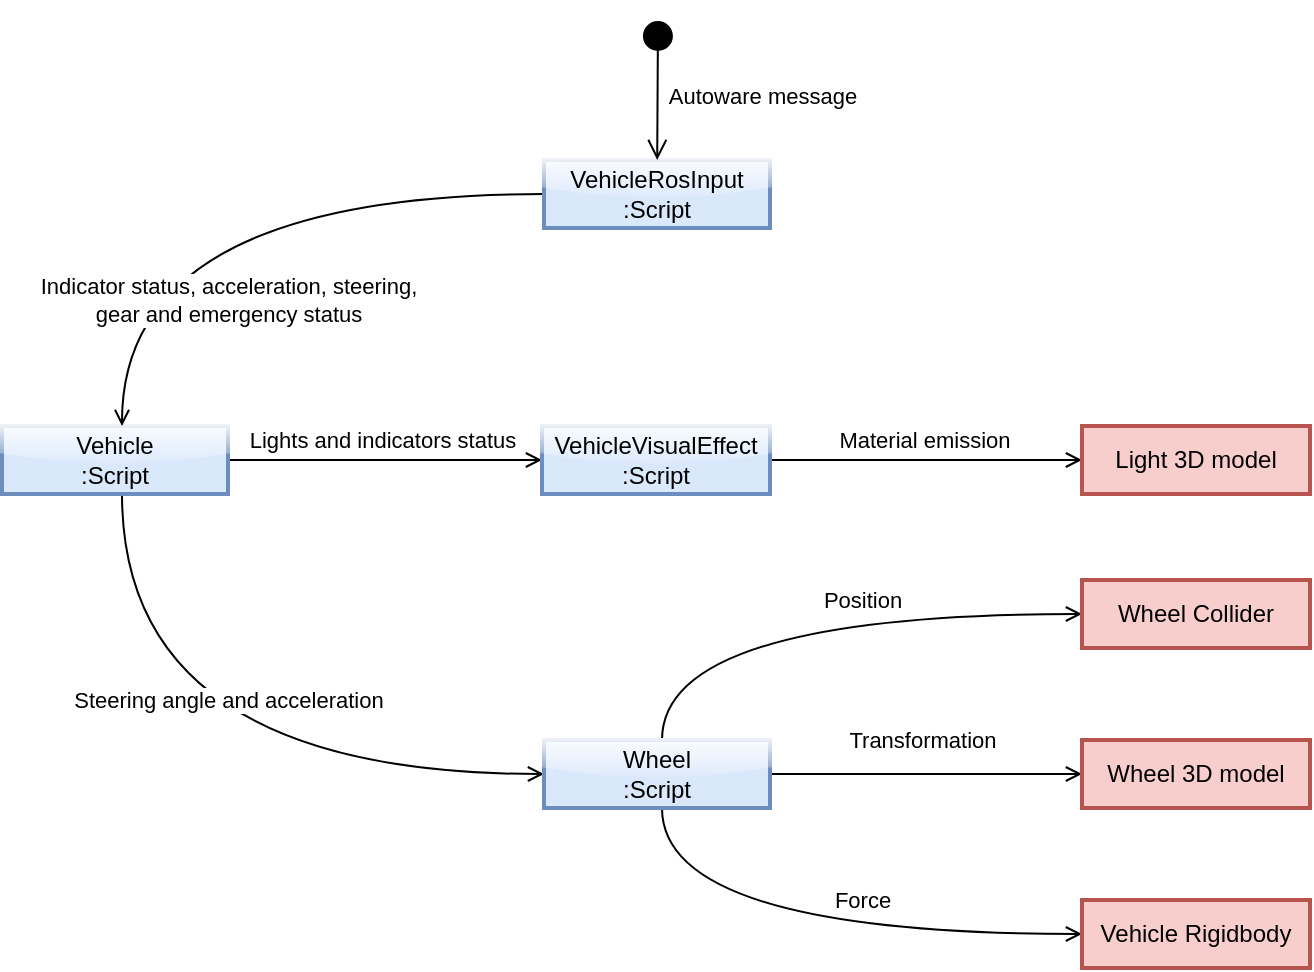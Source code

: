 <mxfile version="21.5.2" type="device">
  <diagram name="Page-1" id="76b4M0QgZQrLfhVKCind">
    <mxGraphModel dx="1874" dy="1071" grid="1" gridSize="10" guides="1" tooltips="1" connect="1" arrows="1" fold="1" page="1" pageScale="1" pageWidth="850" pageHeight="1100" math="0" shadow="0">
      <root>
        <mxCell id="0" />
        <mxCell id="1" parent="0" />
        <mxCell id="93EZlEJ8D1wQY5efGZ4A-16" style="edgeStyle=orthogonalEdgeStyle;rounded=0;orthogonalLoop=1;jettySize=auto;html=1;curved=1;endArrow=open;endFill=0;" parent="1" source="2" target="93EZlEJ8D1wQY5efGZ4A-8" edge="1">
          <mxGeometry relative="1" as="geometry">
            <Array as="points">
              <mxPoint x="160" y="407" />
            </Array>
          </mxGeometry>
        </mxCell>
        <mxCell id="93EZlEJ8D1wQY5efGZ4A-17" value="Steering angle and acceleration" style="edgeLabel;html=1;align=center;verticalAlign=middle;resizable=0;points=[];" parent="93EZlEJ8D1wQY5efGZ4A-16" vertex="1" connectable="0">
          <mxGeometry x="0.348" y="-34" relative="1" as="geometry">
            <mxPoint x="-44" y="-71" as="offset" />
          </mxGeometry>
        </mxCell>
        <mxCell id="93EZlEJ8D1wQY5efGZ4A-25" style="edgeStyle=orthogonalEdgeStyle;rounded=0;orthogonalLoop=1;jettySize=auto;html=1;curved=1;endArrow=open;endFill=0;" parent="1" source="2" target="4" edge="1">
          <mxGeometry relative="1" as="geometry" />
        </mxCell>
        <mxCell id="93EZlEJ8D1wQY5efGZ4A-26" value="Lights and indicators status" style="edgeLabel;html=1;align=center;verticalAlign=middle;resizable=0;points=[];" parent="93EZlEJ8D1wQY5efGZ4A-25" vertex="1" connectable="0">
          <mxGeometry x="-0.161" relative="1" as="geometry">
            <mxPoint x="11" y="-10" as="offset" />
          </mxGeometry>
        </mxCell>
        <mxCell id="2" value="Vehicle&#xa;:Script" style="whiteSpace=wrap;strokeWidth=2;fillColor=#dae8fc;strokeColor=#6c8ebf;glass=1;" parent="1" vertex="1">
          <mxGeometry x="100" y="233" width="113" height="34" as="geometry" />
        </mxCell>
        <mxCell id="93EZlEJ8D1wQY5efGZ4A-11" style="edgeStyle=orthogonalEdgeStyle;rounded=0;orthogonalLoop=1;jettySize=auto;html=1;curved=1;endArrow=open;endFill=0;" parent="1" source="3" target="2" edge="1">
          <mxGeometry relative="1" as="geometry">
            <Array as="points">
              <mxPoint x="160" y="117" />
            </Array>
          </mxGeometry>
        </mxCell>
        <mxCell id="93EZlEJ8D1wQY5efGZ4A-12" value="&lt;div&gt;Indicator status, acceleration, steering,&lt;/div&gt;&lt;div&gt;gear and emergency status&lt;/div&gt;" style="edgeLabel;html=1;align=center;verticalAlign=middle;resizable=0;points=[];" parent="93EZlEJ8D1wQY5efGZ4A-11" vertex="1" connectable="0">
          <mxGeometry x="0.367" y="-18" relative="1" as="geometry">
            <mxPoint x="71" y="40" as="offset" />
          </mxGeometry>
        </mxCell>
        <mxCell id="3" value="VehicleRosInput&#xa;:Script" style="whiteSpace=wrap;strokeWidth=2;fillColor=#dae8fc;strokeColor=#6c8ebf;glass=1;" parent="1" vertex="1">
          <mxGeometry x="371" y="100" width="113" height="34" as="geometry" />
        </mxCell>
        <mxCell id="93EZlEJ8D1wQY5efGZ4A-21" style="edgeStyle=orthogonalEdgeStyle;rounded=0;orthogonalLoop=1;jettySize=auto;html=1;curved=1;endArrow=open;endFill=0;" parent="1" source="4" target="93EZlEJ8D1wQY5efGZ4A-20" edge="1">
          <mxGeometry relative="1" as="geometry" />
        </mxCell>
        <mxCell id="93EZlEJ8D1wQY5efGZ4A-32" value="Material emission" style="edgeLabel;html=1;align=center;verticalAlign=middle;resizable=0;points=[];" parent="93EZlEJ8D1wQY5efGZ4A-21" vertex="1" connectable="0">
          <mxGeometry x="-0.201" y="-2" relative="1" as="geometry">
            <mxPoint x="14" y="-12" as="offset" />
          </mxGeometry>
        </mxCell>
        <mxCell id="4" value="VehicleVisualEffect&#xa;:Script" style="whiteSpace=wrap;strokeWidth=2;fillColor=#dae8fc;strokeColor=#6c8ebf;glass=1;" parent="1" vertex="1">
          <mxGeometry x="370" y="233" width="114" height="34" as="geometry" />
        </mxCell>
        <mxCell id="93EZlEJ8D1wQY5efGZ4A-23" style="rounded=0;orthogonalLoop=1;jettySize=auto;html=1;endArrow=open;endFill=0;edgeStyle=orthogonalEdgeStyle;curved=1;" parent="1" source="93EZlEJ8D1wQY5efGZ4A-8" target="93EZlEJ8D1wQY5efGZ4A-28" edge="1">
          <mxGeometry relative="1" as="geometry" />
        </mxCell>
        <mxCell id="93EZlEJ8D1wQY5efGZ4A-24" value="Transformation" style="edgeLabel;html=1;align=center;verticalAlign=middle;resizable=0;points=[];" parent="93EZlEJ8D1wQY5efGZ4A-23" vertex="1" connectable="0">
          <mxGeometry x="-0.118" y="-6" relative="1" as="geometry">
            <mxPoint x="7" y="-23" as="offset" />
          </mxGeometry>
        </mxCell>
        <mxCell id="93EZlEJ8D1wQY5efGZ4A-30" style="edgeStyle=orthogonalEdgeStyle;rounded=0;orthogonalLoop=1;jettySize=auto;html=1;curved=1;endArrow=open;endFill=0;" parent="1" source="93EZlEJ8D1wQY5efGZ4A-8" target="93EZlEJ8D1wQY5efGZ4A-29" edge="1">
          <mxGeometry relative="1" as="geometry">
            <Array as="points">
              <mxPoint x="430" y="327" />
            </Array>
          </mxGeometry>
        </mxCell>
        <mxCell id="93EZlEJ8D1wQY5efGZ4A-31" value="Position" style="edgeLabel;html=1;align=center;verticalAlign=middle;resizable=0;points=[];" parent="93EZlEJ8D1wQY5efGZ4A-30" vertex="1" connectable="0">
          <mxGeometry x="0.713" y="4" relative="1" as="geometry">
            <mxPoint x="-71" y="-3" as="offset" />
          </mxGeometry>
        </mxCell>
        <mxCell id="93EZlEJ8D1wQY5efGZ4A-34" style="edgeStyle=orthogonalEdgeStyle;rounded=0;orthogonalLoop=1;jettySize=auto;html=1;curved=1;endArrow=open;endFill=0;" parent="1" source="93EZlEJ8D1wQY5efGZ4A-8" target="93EZlEJ8D1wQY5efGZ4A-33" edge="1">
          <mxGeometry relative="1" as="geometry">
            <Array as="points">
              <mxPoint x="430" y="487" />
            </Array>
          </mxGeometry>
        </mxCell>
        <mxCell id="93EZlEJ8D1wQY5efGZ4A-35" value="Force" style="edgeLabel;html=1;align=center;verticalAlign=middle;resizable=0;points=[];" parent="93EZlEJ8D1wQY5efGZ4A-34" vertex="1" connectable="0">
          <mxGeometry x="0.107" y="12" relative="1" as="geometry">
            <mxPoint x="12" y="-5" as="offset" />
          </mxGeometry>
        </mxCell>
        <mxCell id="93EZlEJ8D1wQY5efGZ4A-8" value="Wheel&#xa;:Script" style="whiteSpace=wrap;strokeWidth=2;fillColor=#dae8fc;strokeColor=#6c8ebf;glass=1;" parent="1" vertex="1">
          <mxGeometry x="371" y="390" width="113" height="34" as="geometry" />
        </mxCell>
        <mxCell id="93EZlEJ8D1wQY5efGZ4A-18" value="Autoware message" style="html=1;verticalAlign=bottom;startArrow=circle;startFill=1;endArrow=open;startSize=6;endSize=8;elbow=vertical;rounded=0;" parent="1" target="3" edge="1">
          <mxGeometry x="0.341" y="52" width="80" relative="1" as="geometry">
            <mxPoint x="428" y="30" as="sourcePoint" />
            <mxPoint x="417.044" y="534" as="targetPoint" />
            <mxPoint as="offset" />
          </mxGeometry>
        </mxCell>
        <mxCell id="93EZlEJ8D1wQY5efGZ4A-20" value="Light 3D model" style="whiteSpace=wrap;strokeWidth=2;fillColor=#f8cecc;strokeColor=#b85450;" parent="1" vertex="1">
          <mxGeometry x="640" y="233" width="114" height="34" as="geometry" />
        </mxCell>
        <mxCell id="93EZlEJ8D1wQY5efGZ4A-28" value="Wheel 3D model" style="whiteSpace=wrap;strokeWidth=2;fillColor=#f8cecc;strokeColor=#b85450;" parent="1" vertex="1">
          <mxGeometry x="640" y="390" width="114" height="34" as="geometry" />
        </mxCell>
        <mxCell id="93EZlEJ8D1wQY5efGZ4A-29" value="Wheel Collider" style="whiteSpace=wrap;strokeWidth=2;fillColor=#f8cecc;strokeColor=#b85450;" parent="1" vertex="1">
          <mxGeometry x="640" y="310" width="114" height="34" as="geometry" />
        </mxCell>
        <mxCell id="93EZlEJ8D1wQY5efGZ4A-33" value="Vehicle Rigidbody" style="whiteSpace=wrap;strokeWidth=2;fillColor=#f8cecc;strokeColor=#b85450;" parent="1" vertex="1">
          <mxGeometry x="640" y="470" width="114" height="34" as="geometry" />
        </mxCell>
      </root>
    </mxGraphModel>
  </diagram>
</mxfile>
